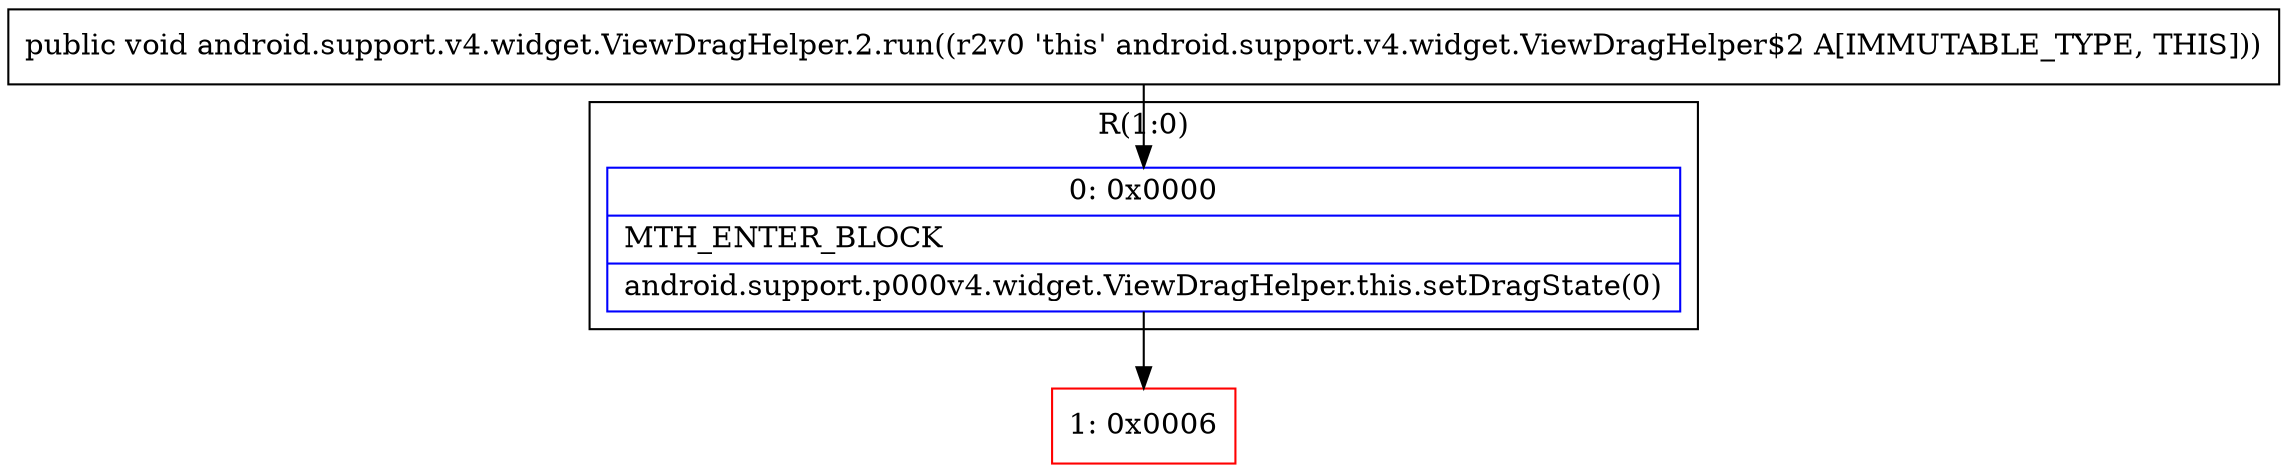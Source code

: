 digraph "CFG forandroid.support.v4.widget.ViewDragHelper.2.run()V" {
subgraph cluster_Region_1120061124 {
label = "R(1:0)";
node [shape=record,color=blue];
Node_0 [shape=record,label="{0\:\ 0x0000|MTH_ENTER_BLOCK\l|android.support.p000v4.widget.ViewDragHelper.this.setDragState(0)\l}"];
}
Node_1 [shape=record,color=red,label="{1\:\ 0x0006}"];
MethodNode[shape=record,label="{public void android.support.v4.widget.ViewDragHelper.2.run((r2v0 'this' android.support.v4.widget.ViewDragHelper$2 A[IMMUTABLE_TYPE, THIS])) }"];
MethodNode -> Node_0;
Node_0 -> Node_1;
}

